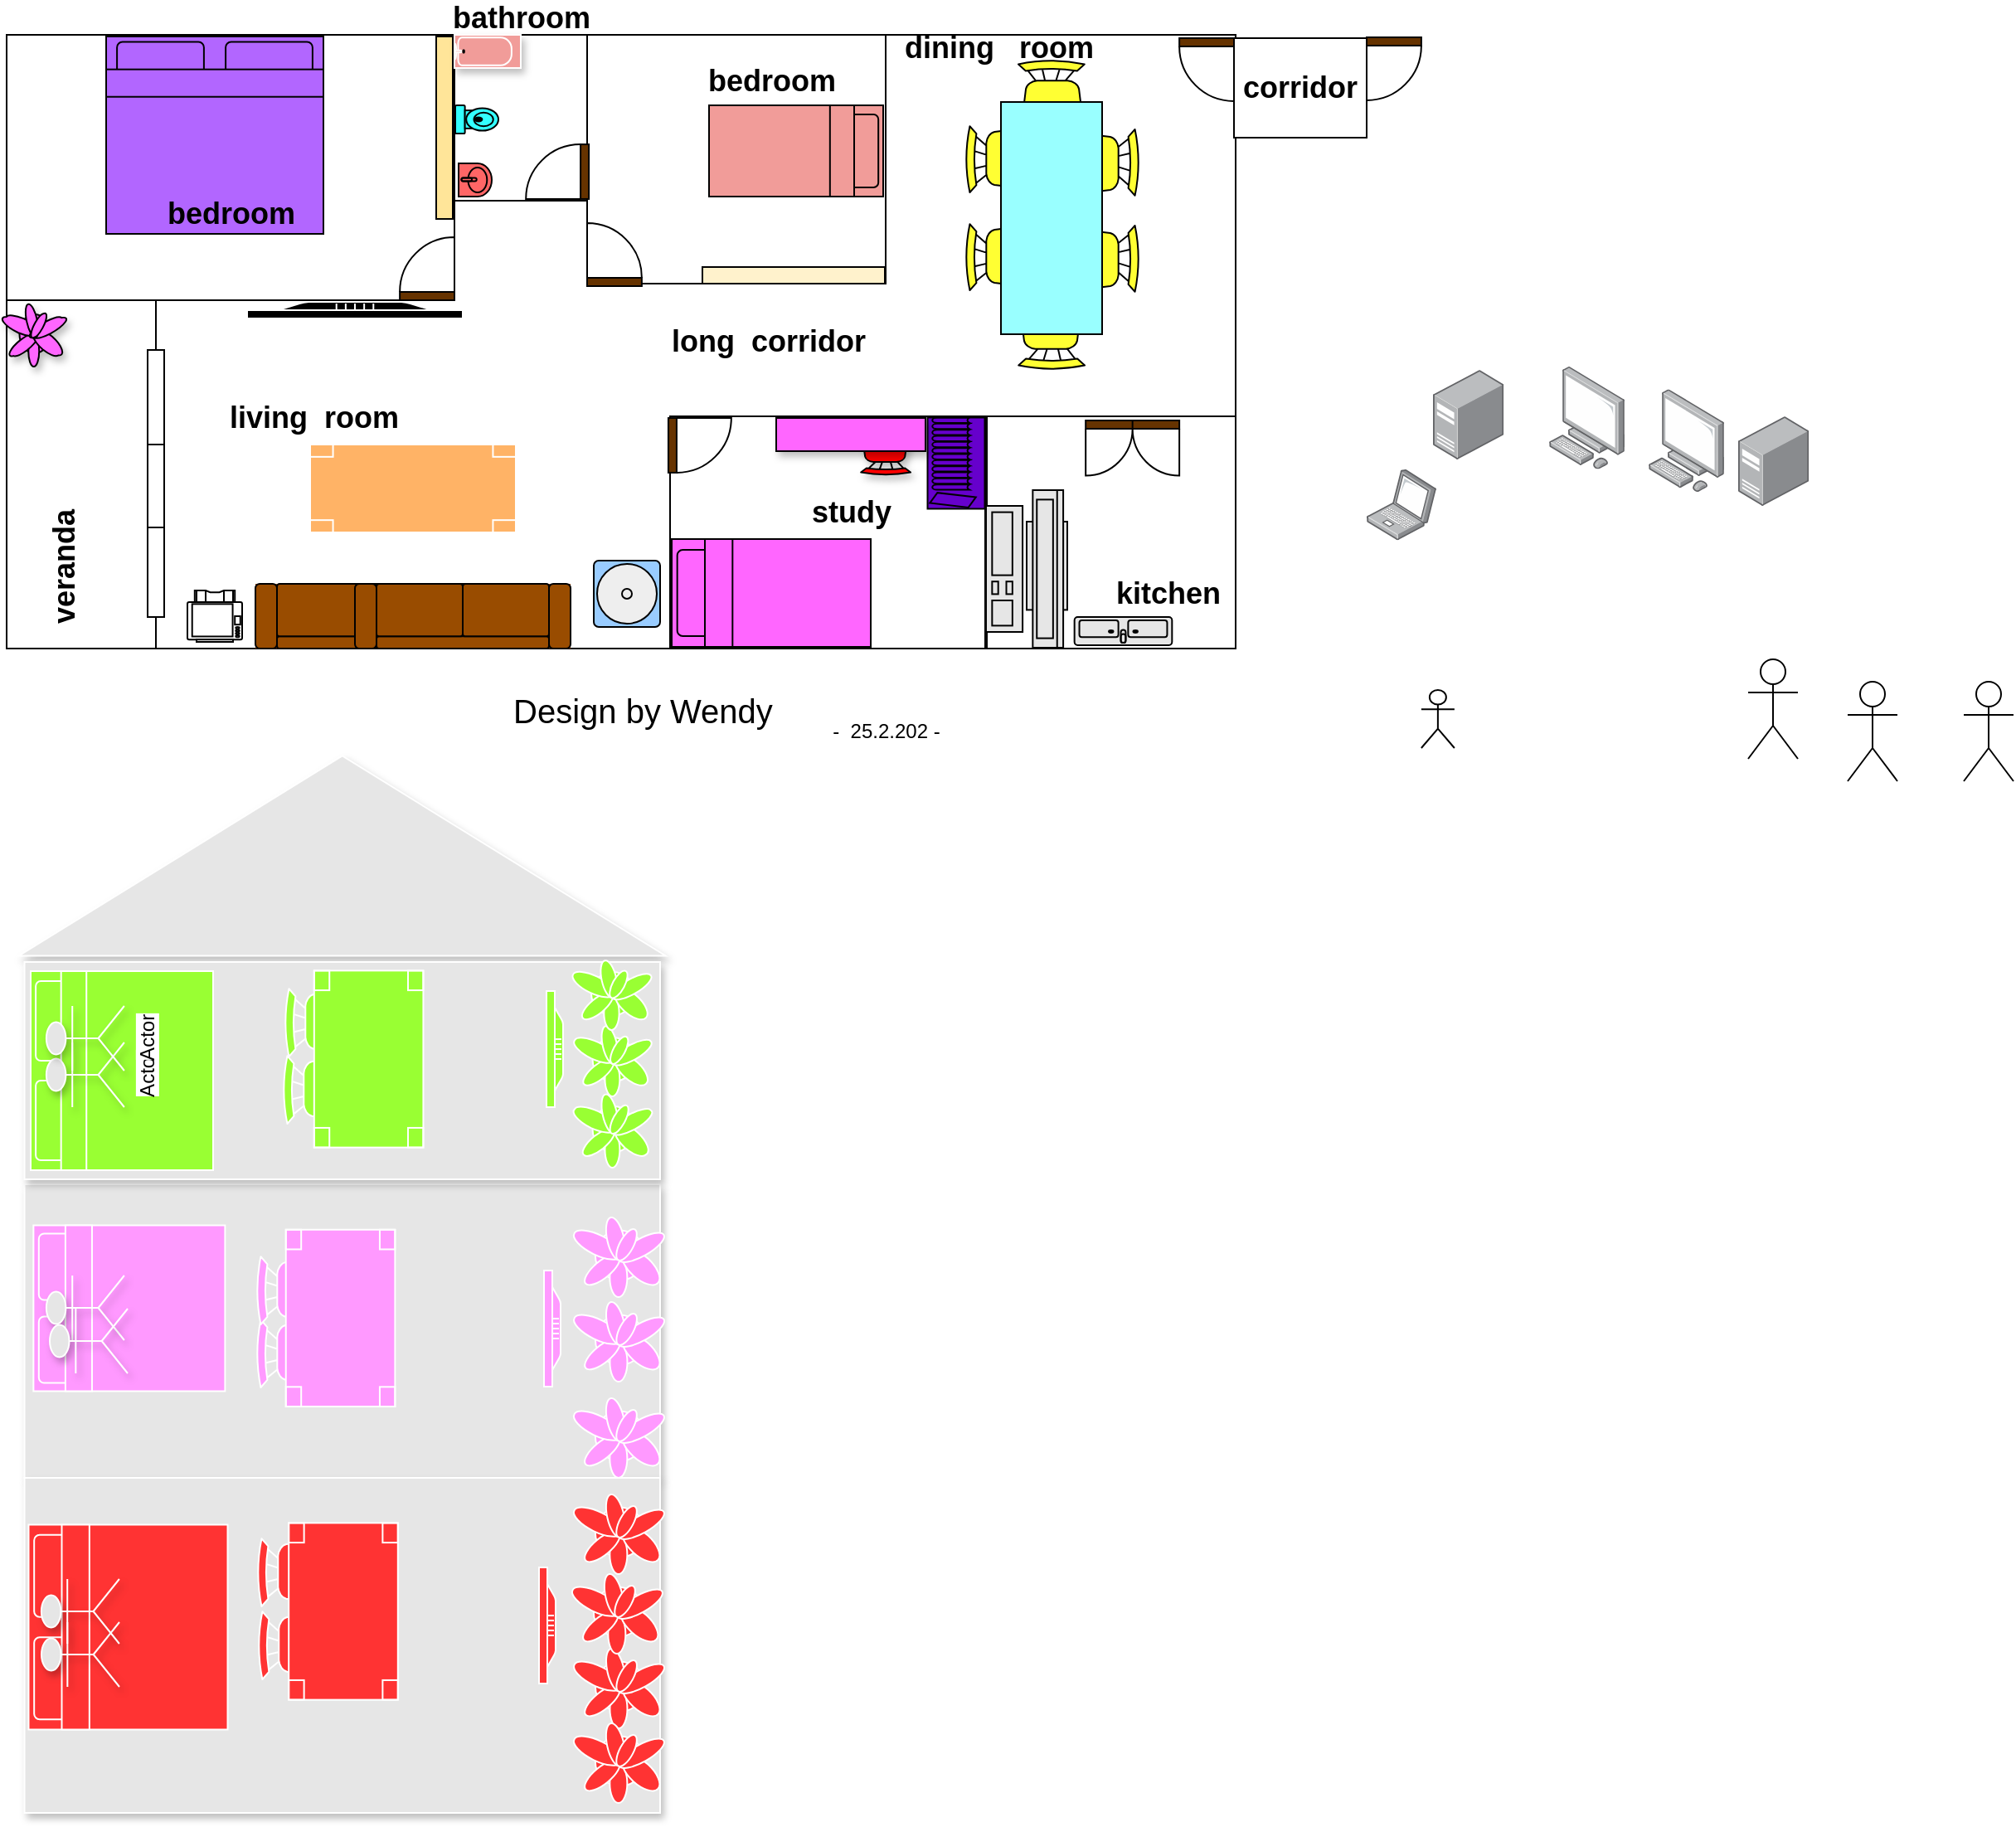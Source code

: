<mxfile version="13.7.3" type="github">
  <diagram id="pnRXbSAsWbdZZA9hHzEn" name="Page-1">
    <mxGraphModel dx="1422" dy="772" grid="1" gridSize="10" guides="1" tooltips="1" connect="1" arrows="1" fold="1" page="1" pageScale="1" pageWidth="827" pageHeight="1169" math="0" shadow="0">
      <root>
        <mxCell id="0" />
        <mxCell id="1" parent="0" />
        <mxCell id="Aeb1J4XX-xa-QJd8k3CI-2" value="" style="rounded=0;whiteSpace=wrap;html=1;" parent="1" vertex="1">
          <mxGeometry x="41" y="60" width="740" height="370" as="geometry" />
        </mxCell>
        <mxCell id="Aeb1J4XX-xa-QJd8k3CI-3" value="" style="rounded=0;whiteSpace=wrap;html=1;" parent="1" vertex="1">
          <mxGeometry x="40" y="60" width="90" height="370" as="geometry" />
        </mxCell>
        <mxCell id="Aeb1J4XX-xa-QJd8k3CI-4" value="" style="rounded=0;whiteSpace=wrap;html=1;" parent="1" vertex="1">
          <mxGeometry x="125" y="250" width="10" height="161" as="geometry" />
        </mxCell>
        <mxCell id="Aeb1J4XX-xa-QJd8k3CI-7" value="" style="rounded=0;whiteSpace=wrap;html=1;" parent="1" vertex="1">
          <mxGeometry x="125" y="307" width="10" height="50" as="geometry" />
        </mxCell>
        <mxCell id="Aeb1J4XX-xa-QJd8k3CI-9" value="" style="rounded=0;whiteSpace=wrap;html=1;" parent="1" vertex="1">
          <mxGeometry x="40" y="60" width="270" height="160" as="geometry" />
        </mxCell>
        <mxCell id="Aeb1J4XX-xa-QJd8k3CI-10" value="" style="rounded=0;whiteSpace=wrap;html=1;" parent="1" vertex="1">
          <mxGeometry x="390" y="60" width="180" height="150" as="geometry" />
        </mxCell>
        <mxCell id="Aeb1J4XX-xa-QJd8k3CI-11" value="" style="rounded=0;whiteSpace=wrap;html=1;" parent="1" vertex="1">
          <mxGeometry x="310" y="60" width="80" height="100" as="geometry" />
        </mxCell>
        <mxCell id="Aeb1J4XX-xa-QJd8k3CI-18" value="&lt;font style=&quot;font-size: 18px&quot;&gt;&lt;b&gt;corridor&lt;/b&gt;&lt;/font&gt;" style="rounded=0;whiteSpace=wrap;html=1;" parent="1" vertex="1">
          <mxGeometry x="780" y="62" width="80" height="60" as="geometry" />
        </mxCell>
        <mxCell id="Aeb1J4XX-xa-QJd8k3CI-20" value="" style="rounded=0;whiteSpace=wrap;html=1;" parent="1" vertex="1">
          <mxGeometry x="631" y="290" width="150" height="140" as="geometry" />
        </mxCell>
        <mxCell id="Aeb1J4XX-xa-QJd8k3CI-21" value="" style="rounded=0;whiteSpace=wrap;html=1;" parent="1" vertex="1">
          <mxGeometry x="440" y="290" width="190" height="140" as="geometry" />
        </mxCell>
        <mxCell id="Aeb1J4XX-xa-QJd8k3CI-23" value="" style="verticalLabelPosition=bottom;html=1;verticalAlign=top;align=center;shape=mxgraph.floorplan.chair;shadow=0;fillColor=#FFFF33;" parent="1" vertex="1">
          <mxGeometry x="650" y="75" width="40" height="52" as="geometry" />
        </mxCell>
        <mxCell id="Aeb1J4XX-xa-QJd8k3CI-24" value="" style="verticalLabelPosition=bottom;html=1;verticalAlign=top;align=center;shape=mxgraph.floorplan.chair;shadow=0;direction=west;rotation=90;fillColor=#FFFF33;" parent="1" vertex="1">
          <mxGeometry x="624" y="168" width="40" height="52" as="geometry" />
        </mxCell>
        <mxCell id="Aeb1J4XX-xa-QJd8k3CI-25" value="" style="verticalLabelPosition=bottom;html=1;verticalAlign=top;align=center;shape=mxgraph.floorplan.chair;shadow=0;direction=north;fillColor=#FFFF33;" parent="1" vertex="1">
          <mxGeometry x="618" y="115" width="52" height="40" as="geometry" />
        </mxCell>
        <mxCell id="Aeb1J4XX-xa-QJd8k3CI-26" value="" style="verticalLabelPosition=bottom;html=1;verticalAlign=top;align=center;shape=mxgraph.floorplan.chair;shadow=0;direction=south;fillColor=#FFFF33;" parent="1" vertex="1">
          <mxGeometry x="671" y="175" width="52" height="40" as="geometry" />
        </mxCell>
        <mxCell id="Aeb1J4XX-xa-QJd8k3CI-27" value="" style="verticalLabelPosition=bottom;html=1;verticalAlign=top;align=center;shape=mxgraph.floorplan.chair;shadow=0;rotation=90;fillColor=#FFFF33;" parent="1" vertex="1">
          <mxGeometry x="677" y="111" width="40" height="52" as="geometry" />
        </mxCell>
        <mxCell id="Aeb1J4XX-xa-QJd8k3CI-28" value="" style="verticalLabelPosition=bottom;html=1;verticalAlign=top;align=center;shape=mxgraph.floorplan.chair;shadow=0;direction=west;fillColor=#FFFF33;" parent="1" vertex="1">
          <mxGeometry x="650" y="210" width="40" height="52" as="geometry" />
        </mxCell>
        <mxCell id="Aeb1J4XX-xa-QJd8k3CI-29" value="" style="shape=rect;shadow=0;rotation=90;fillColor=#99FFFF;" parent="1" vertex="1">
          <mxGeometry x="600" y="140" width="140" height="61" as="geometry" />
        </mxCell>
        <mxCell id="Aeb1J4XX-xa-QJd8k3CI-32" value="" style="verticalLabelPosition=bottom;html=1;verticalAlign=top;align=center;shape=mxgraph.floorplan.doorLeft;aspect=fixed;rotation=-180;fillColor=#663300;" parent="1" vertex="1">
          <mxGeometry x="277.06" y="185" width="32.94" height="35" as="geometry" />
        </mxCell>
        <mxCell id="Aeb1J4XX-xa-QJd8k3CI-33" value="" style="verticalLabelPosition=bottom;html=1;verticalAlign=top;align=center;shape=mxgraph.floorplan.doorLeft;aspect=fixed;rotation=-180;flipH=1;fillColor=#663300;" parent="1" vertex="1">
          <mxGeometry x="390" y="176.5" width="32.94" height="35" as="geometry" />
        </mxCell>
        <mxCell id="Aeb1J4XX-xa-QJd8k3CI-34" value="" style="verticalLabelPosition=bottom;html=1;verticalAlign=top;align=center;shape=mxgraph.floorplan.doorLeft;aspect=fixed;rotation=-90;flipH=0;flipV=1;fillColor=#663300;" parent="1" vertex="1">
          <mxGeometry x="357.06" y="125" width="32.94" height="35" as="geometry" />
        </mxCell>
        <mxCell id="Aeb1J4XX-xa-QJd8k3CI-35" value="" style="verticalLabelPosition=bottom;html=1;verticalAlign=top;align=center;shape=mxgraph.floorplan.bathtub;strokeColor=#FFFFFF;" parent="1" vertex="1">
          <mxGeometry x="312.5" y="61" width="64" height="29" as="geometry" />
        </mxCell>
        <mxCell id="Aeb1J4XX-xa-QJd8k3CI-36" value="" style="verticalLabelPosition=bottom;html=1;verticalAlign=top;align=center;shape=mxgraph.floorplan.sink_1;rotation=-90;fillColor=#FF6666;" parent="1" vertex="1">
          <mxGeometry x="312.5" y="137.5" width="20" height="20" as="geometry" />
        </mxCell>
        <mxCell id="Aeb1J4XX-xa-QJd8k3CI-37" value="" style="verticalLabelPosition=bottom;html=1;verticalAlign=top;align=center;shape=mxgraph.floorplan.toilet;rotation=-90;fillColor=#33FFFF;" parent="1" vertex="1">
          <mxGeometry x="315" y="98" width="17" height="26" as="geometry" />
        </mxCell>
        <mxCell id="Aeb1J4XX-xa-QJd8k3CI-38" value="" style="verticalLabelPosition=bottom;html=1;verticalAlign=top;align=center;shape=mxgraph.floorplan.doorLeft;aspect=fixed;rotation=90;flipH=0;flipV=1;fillColor=#663300;" parent="1" vertex="1">
          <mxGeometry x="440" y="290" width="32.94" height="35" as="geometry" />
        </mxCell>
        <mxCell id="Aeb1J4XX-xa-QJd8k3CI-39" value="" style="verticalLabelPosition=bottom;html=1;verticalAlign=top;align=center;shape=mxgraph.floorplan.bed_single;rotation=-90;fillColor=#FF66FF;" parent="1" vertex="1">
          <mxGeometry x="468.5" y="336.5" width="65" height="120" as="geometry" />
        </mxCell>
        <mxCell id="Aeb1J4XX-xa-QJd8k3CI-40" value="" style="verticalLabelPosition=bottom;html=1;verticalAlign=top;align=center;shape=mxgraph.floorplan.doorLeft;aspect=fixed;rotation=0;flipH=1;fillColor=#663300;" parent="1" vertex="1">
          <mxGeometry x="747.06" y="62" width="32.94" height="35" as="geometry" />
        </mxCell>
        <mxCell id="Aeb1J4XX-xa-QJd8k3CI-41" value="" style="verticalLabelPosition=bottom;html=1;verticalAlign=top;align=center;shape=mxgraph.floorplan.doorLeft;aspect=fixed;rotation=0;flipH=0;flipV=0;fillColor=#663300;" parent="1" vertex="1">
          <mxGeometry x="860" y="61.5" width="32.94" height="35" as="geometry" />
        </mxCell>
        <mxCell id="Aeb1J4XX-xa-QJd8k3CI-42" value="" style="verticalLabelPosition=bottom;html=1;verticalAlign=top;align=center;shape=mxgraph.floorplan.bookcase;fontFamily=Helvetica;fontSize=12;fontColor=#000000;strokeColor=#000000;fillColor=#6600CC;rotation=90;" parent="1" vertex="1">
          <mxGeometry x="585" y="301" width="55" height="34.5" as="geometry" />
        </mxCell>
        <mxCell id="Aeb1J4XX-xa-QJd8k3CI-43" value="" style="verticalLabelPosition=bottom;html=1;verticalAlign=top;align=center;shape=mxgraph.floorplan.workstation;rotation=90;fillColor=#E6E6E6;" parent="1" vertex="1">
          <mxGeometry x="607.5" y="357.5" width="95" height="49" as="geometry" />
        </mxCell>
        <mxCell id="Aeb1J4XX-xa-QJd8k3CI-44" value="" style="verticalLabelPosition=bottom;html=1;verticalAlign=top;align=center;shape=mxgraph.floorplan.doorDouble;aspect=fixed;fillColor=#663300;" parent="1" vertex="1">
          <mxGeometry x="690.59" y="292.5" width="56.47" height="30" as="geometry" />
        </mxCell>
        <mxCell id="Aeb1J4XX-xa-QJd8k3CI-47" value="" style="verticalLabelPosition=bottom;html=1;verticalAlign=top;align=center;shape=mxgraph.floorplan.copier;rotation=-90;fillColor=#FFFFFF;" parent="1" vertex="1">
          <mxGeometry x="150" y="394" width="31" height="33" as="geometry" />
        </mxCell>
        <mxCell id="Aeb1J4XX-xa-QJd8k3CI-54" value="" style="group;fillColor=#994C00;" parent="1" vertex="1" connectable="0">
          <mxGeometry x="190" y="391" width="190" height="39" as="geometry" />
        </mxCell>
        <mxCell id="Aeb1J4XX-xa-QJd8k3CI-45" value="" style="verticalLabelPosition=bottom;html=1;verticalAlign=top;align=center;shape=mxgraph.floorplan.couch;rotation=-180;fillColor=#994C00;" parent="Aeb1J4XX-xa-QJd8k3CI-54" vertex="1">
          <mxGeometry width="130" height="39" as="geometry" />
        </mxCell>
        <mxCell id="Aeb1J4XX-xa-QJd8k3CI-46" value="" style="verticalLabelPosition=bottom;html=1;verticalAlign=top;align=center;shape=mxgraph.floorplan.couch;rotation=-180;fillColor=#994C00;" parent="Aeb1J4XX-xa-QJd8k3CI-54" vertex="1">
          <mxGeometry x="60" width="130" height="39" as="geometry" />
        </mxCell>
        <mxCell id="Aeb1J4XX-xa-QJd8k3CI-57" value="" style="verticalLabelPosition=bottom;html=1;verticalAlign=top;align=center;shape=mxgraph.floorplan.bed_double;fillColor=#B266FF;" parent="1" vertex="1">
          <mxGeometry x="100" y="61" width="131" height="119" as="geometry" />
        </mxCell>
        <mxCell id="Aeb1J4XX-xa-QJd8k3CI-58" value="" style="verticalLabelPosition=bottom;html=1;verticalAlign=top;align=center;shape=mxgraph.floorplan.wall;fillColor=#FFE599;direction=south;" parent="1" vertex="1">
          <mxGeometry x="275" y="61" width="58" height="110" as="geometry" />
        </mxCell>
        <mxCell id="Aeb1J4XX-xa-QJd8k3CI-60" value="" style="verticalLabelPosition=bottom;html=1;verticalAlign=top;align=center;shape=mxgraph.floorplan.water_cooler;fillColor=#99CCFF;" parent="1" vertex="1">
          <mxGeometry x="394" y="377" width="40" height="40" as="geometry" />
        </mxCell>
        <mxCell id="Aeb1J4XX-xa-QJd8k3CI-61" value="" style="verticalLabelPosition=bottom;html=1;verticalAlign=top;align=center;shape=mxgraph.floorplan.sink_double;rotation=-180;fillColor=#E6E6E6;" parent="1" vertex="1">
          <mxGeometry x="683.83" y="411" width="58.83" height="17" as="geometry" />
        </mxCell>
        <mxCell id="Aeb1J4XX-xa-QJd8k3CI-65" value="" style="verticalLabelPosition=bottom;html=1;verticalAlign=top;align=center;shape=mxgraph.floorplan.chair;shadow=1;direction=west;rotation=0;fillColor=#FF0000;" parent="1" vertex="1">
          <mxGeometry x="555" y="292.5" width="30" height="33" as="geometry" />
        </mxCell>
        <mxCell id="Aeb1J4XX-xa-QJd8k3CI-62" value="" style="rounded=0;whiteSpace=wrap;html=1;shadow=1;fillColor=#FF66FF;" parent="1" vertex="1">
          <mxGeometry x="504" y="291" width="90" height="20" as="geometry" />
        </mxCell>
        <mxCell id="Aeb1J4XX-xa-QJd8k3CI-66" value="" style="verticalLabelPosition=bottom;html=1;verticalAlign=top;align=center;shape=mxgraph.floorplan.bed_single;rotation=90;fillColor=#F19C99;" parent="1" vertex="1">
          <mxGeometry x="488.5" y="77.5" width="55" height="105" as="geometry" />
        </mxCell>
        <mxCell id="Aeb1J4XX-xa-QJd8k3CI-68" value="&lt;font style=&quot;font-size: 18px&quot;&gt;bedroom&lt;/font&gt;" style="text;html=1;align=center;verticalAlign=middle;resizable=0;points=[];autosize=1;fontStyle=1" parent="1" vertex="1">
          <mxGeometry x="125" y="157.5" width="100" height="20" as="geometry" />
        </mxCell>
        <mxCell id="Aeb1J4XX-xa-QJd8k3CI-69" value="&lt;font style=&quot;font-size: 18px&quot;&gt;bathroom&lt;/font&gt;" style="text;html=1;align=center;verticalAlign=middle;resizable=0;points=[];autosize=1;fontStyle=1" parent="1" vertex="1">
          <mxGeometry x="300" y="40" width="100" height="20" as="geometry" />
        </mxCell>
        <mxCell id="Aeb1J4XX-xa-QJd8k3CI-70" value="&lt;font style=&quot;font-size: 18px&quot;&gt;dining&amp;nbsp; &amp;nbsp;room&lt;/font&gt;" style="text;html=1;align=center;verticalAlign=middle;resizable=0;points=[];autosize=1;fontStyle=1" parent="1" vertex="1">
          <mxGeometry x="572.5" y="57.5" width="130" height="20" as="geometry" />
        </mxCell>
        <mxCell id="Aeb1J4XX-xa-QJd8k3CI-71" value="&lt;font style=&quot;font-size: 18px&quot;&gt;living&amp;nbsp; room&lt;/font&gt;" style="text;html=1;align=center;verticalAlign=middle;resizable=0;points=[];autosize=1;fontStyle=1" parent="1" vertex="1">
          <mxGeometry x="165.44" y="281" width="120" height="20" as="geometry" />
        </mxCell>
        <mxCell id="Aeb1J4XX-xa-QJd8k3CI-72" value="&lt;font style=&quot;font-size: 18px&quot;&gt;study&lt;/font&gt;" style="text;html=1;align=center;verticalAlign=middle;resizable=0;points=[];autosize=1;fontStyle=1" parent="1" vertex="1">
          <mxGeometry x="519" y="337.5" width="60" height="20" as="geometry" />
        </mxCell>
        <mxCell id="Aeb1J4XX-xa-QJd8k3CI-73" value="&lt;font style=&quot;font-size: 18px&quot;&gt;kitchen&lt;/font&gt;" style="text;html=1;align=center;verticalAlign=middle;resizable=0;points=[];autosize=1;fontStyle=1" parent="1" vertex="1">
          <mxGeometry x="700.0" y="386.5" width="80" height="20" as="geometry" />
        </mxCell>
        <mxCell id="Aeb1J4XX-xa-QJd8k3CI-74" value="&lt;font style=&quot;font-size: 18px&quot;&gt;bedroom&lt;/font&gt;" style="text;html=1;align=center;verticalAlign=middle;resizable=0;points=[];autosize=1;fontStyle=1" parent="1" vertex="1">
          <mxGeometry x="451" y="78" width="100" height="20" as="geometry" />
        </mxCell>
        <mxCell id="Aeb1J4XX-xa-QJd8k3CI-77" value="&lt;font style=&quot;font-size: 18px&quot;&gt;veranda&lt;/font&gt;" style="text;html=1;align=center;verticalAlign=middle;resizable=0;points=[];autosize=1;fontStyle=1;flipV=1;flipH=1;rotation=-90;" parent="1" vertex="1">
          <mxGeometry x="30" y="371" width="90" height="20" as="geometry" />
        </mxCell>
        <mxCell id="Aeb1J4XX-xa-QJd8k3CI-79" value="&lt;b&gt;&lt;font style=&quot;font-size: 18px&quot;&gt;long&amp;nbsp; corridor&lt;/font&gt;&lt;/b&gt;" style="text;html=1;align=center;verticalAlign=middle;resizable=0;points=[];autosize=1;" parent="1" vertex="1">
          <mxGeometry x="434" y="235" width="130" height="20" as="geometry" />
        </mxCell>
        <mxCell id="Aeb1J4XX-xa-QJd8k3CI-81" value="" style="verticalLabelPosition=bottom;html=1;verticalAlign=top;align=center;shape=mxgraph.floorplan.plant;shadow=1;fillColor=#FF66FF;" parent="1" vertex="1">
          <mxGeometry x="41" y="220" width="29" height="40" as="geometry" />
        </mxCell>
        <mxCell id="Aeb1J4XX-xa-QJd8k3CI-86" value="" style="verticalLabelPosition=bottom;html=1;verticalAlign=top;align=center;shape=mxgraph.floorplan.bathtub;shadow=1;strokeColor=#FFFFFF;fillColor=#F19C99;" parent="1" vertex="1">
          <mxGeometry x="310" y="60" width="40" height="20" as="geometry" />
        </mxCell>
        <mxCell id="Aeb1J4XX-xa-QJd8k3CI-87" value="" style="verticalLabelPosition=bottom;html=1;verticalAlign=top;align=center;shape=mxgraph.floorplan.wall;fillColor=#FFF2CC;direction=south;rotation=90;" parent="1" vertex="1">
          <mxGeometry x="485.5" y="150" width="58" height="110" as="geometry" />
        </mxCell>
        <mxCell id="Aeb1J4XX-xa-QJd8k3CI-88" value="" style="triangle;whiteSpace=wrap;html=1;shadow=1;strokeColor=#FFFFFF;fillColor=#E6E6E6;rotation=-90;" parent="1" vertex="1">
          <mxGeometry x="182.13" y="360" width="120.5" height="390" as="geometry" />
        </mxCell>
        <mxCell id="Aeb1J4XX-xa-QJd8k3CI-89" value="" style="rounded=0;whiteSpace=wrap;html=1;shadow=1;strokeColor=#FFFFFF;fillColor=#E6E6E6;" parent="1" vertex="1">
          <mxGeometry x="50.75" y="753" width="383.25" height="177" as="geometry" />
        </mxCell>
        <mxCell id="Aeb1J4XX-xa-QJd8k3CI-90" value="" style="rounded=0;whiteSpace=wrap;html=1;shadow=1;strokeColor=#FFFFFF;fillColor=#E6E6E6;" parent="1" vertex="1">
          <mxGeometry x="50.75" y="930" width="383.25" height="202" as="geometry" />
        </mxCell>
        <mxCell id="Aeb1J4XX-xa-QJd8k3CI-91" value="" style="rounded=0;whiteSpace=wrap;html=1;shadow=1;strokeColor=#FFFFFF;fillColor=#E6E6E6;" parent="1" vertex="1">
          <mxGeometry x="50.75" y="619" width="383.25" height="131" as="geometry" />
        </mxCell>
        <mxCell id="Aeb1J4XX-xa-QJd8k3CI-99" value="" style="verticalLabelPosition=bottom;html=1;verticalAlign=top;align=center;shape=mxgraph.floorplan.bed_double;shadow=0;strokeColor=#FFFFFF;fillColor=#99FF33;rotation=-90;" parent="1" vertex="1">
          <mxGeometry x="49.5" y="629.5" width="120" height="110" as="geometry" />
        </mxCell>
        <mxCell id="Aeb1J4XX-xa-QJd8k3CI-93" value="Actor" style="shape=umlActor;verticalLabelPosition=bottom;labelBackgroundColor=#ffffff;verticalAlign=top;html=1;outlineConnect=0;shadow=1;strokeColor=#FFFFFF;fillColor=#E6E6E6;rotation=-90;" parent="1" vertex="1">
          <mxGeometry x="67.94" y="663.5" width="39" height="47" as="geometry" />
        </mxCell>
        <mxCell id="Aeb1J4XX-xa-QJd8k3CI-101" value="Actor" style="shape=umlActor;verticalLabelPosition=bottom;labelBackgroundColor=#ffffff;verticalAlign=top;html=1;outlineConnect=0;shadow=1;strokeColor=#FFFFFF;fillColor=#E6E6E6;rotation=-90;" parent="1" vertex="1">
          <mxGeometry x="67.94" y="641.5" width="39" height="47" as="geometry" />
        </mxCell>
        <mxCell id="Aeb1J4XX-xa-QJd8k3CI-102" value="" style="verticalLabelPosition=bottom;html=1;verticalAlign=top;align=center;shape=mxgraph.floorplan.flat_tv;shadow=0;strokeColor=#FFFFFF;fillColor=#99FF33;rotation=90;" parent="1" vertex="1">
          <mxGeometry x="335.5" y="666.5" width="70" height="10" as="geometry" />
        </mxCell>
        <mxCell id="Aeb1J4XX-xa-QJd8k3CI-103" value="" style="verticalLabelPosition=bottom;html=1;verticalAlign=top;align=center;shape=mxgraph.floorplan.plant;shadow=0;strokeColor=#FFFFFF;fillColor=#FF99FF;" parent="1" vertex="1">
          <mxGeometry x="384" y="770" width="47" height="51" as="geometry" />
        </mxCell>
        <mxCell id="Aeb1J4XX-xa-QJd8k3CI-104" value="" style="verticalLabelPosition=bottom;html=1;verticalAlign=top;align=center;shape=mxgraph.floorplan.plant;shadow=0;strokeColor=#FFFFFF;fillColor=#FF99FF;" parent="1" vertex="1">
          <mxGeometry x="384.06" y="821" width="47" height="51" as="geometry" />
        </mxCell>
        <mxCell id="Aeb1J4XX-xa-QJd8k3CI-105" value="" style="verticalLabelPosition=bottom;html=1;verticalAlign=top;align=center;shape=mxgraph.floorplan.plant;shadow=0;strokeColor=#FFFFFF;fillColor=#FF99FF;" parent="1" vertex="1">
          <mxGeometry x="384" y="879" width="47" height="51" as="geometry" />
        </mxCell>
        <mxCell id="Aeb1J4XX-xa-QJd8k3CI-108" value="" style="verticalLabelPosition=bottom;html=1;verticalAlign=top;align=center;shape=mxgraph.floorplan.bed_double;shadow=0;strokeColor=#FFFFFF;fillColor=#FF99FF;rotation=-90;" parent="1" vertex="1">
          <mxGeometry x="63.94" y="770" width="100" height="115.5" as="geometry" />
        </mxCell>
        <mxCell id="Aeb1J4XX-xa-QJd8k3CI-109" value="" style="verticalLabelPosition=bottom;html=1;verticalAlign=top;align=center;shape=mxgraph.floorplan.flat_tv;shadow=0;strokeColor=#FFFFFF;fillColor=#FF99FF;rotation=90;" parent="1" vertex="1">
          <mxGeometry x="334" y="835" width="70" height="10" as="geometry" />
        </mxCell>
        <mxCell id="Aeb1J4XX-xa-QJd8k3CI-106" value="&lt;span style=&quot;color: rgba(0 , 0 , 0 , 0) ; font-family: monospace ; font-size: 0px ; background-color: rgb(248 , 249 , 250)&quot;&gt;%3CmxGraphModel%3E%3Croot%3E%3CmxCell%20id%3D%220%22%2F%3E%3CmxCell%20id%3D%221%22%20parent%3D%220%22%2F%3E%3CmxCell%20id%3D%222%22%20value%3D%22Actor%22%20style%3D%22shape%3DumlActor%3BverticalLabelPosition%3Dbottom%3BlabelBackgroundColor%3D%23ffffff%3BverticalAlign%3Dtop%3Bhtml%3D1%3BoutlineConnect%3D0%3Bshadow%3D1%3BstrokeColor%3D%23FFFFFF%3BfillColor%3D%23E6E6E6%3Brotation%3D-90%3B%22%20vertex%3D%221%22%20parent%3D%221%22%3E%3CmxGeometry%20x%3D%22393.94%22%20y%3D%22619.5%22%20width%3D%2239%22%20height%3D%2247%22%20as%3D%22geometry%22%2F%3E%3C%2FmxCell%3E%3C%2Froot%3E%3C%2FmxGraphModel%3E&lt;/span&gt;&lt;span style=&quot;color: rgba(0 , 0 , 0 , 0) ; font-family: monospace ; font-size: 0px ; background-color: rgb(248 , 249 , 250)&quot;&gt;%3CmxGraphModel%3E%3Croot%3E%3CmxCell%20id%3D%220%22%2F%3E%3CmxCell%20id%3D%221%22%20parent%3D%220%22%2F%3E%3CmxCell%20id%3D%222%22%20value%3D%22Actor%22%20style%3D%22shape%3DumlActor%3BverticalLabelPosition%3Dbottom%3BlabelBackgroundColor%3D%23ffffff%3BverticalAlign%3Dtop%3Bhtml%3D1%3BoutlineConnect%3D0%3Bshadow%3D1%3BstrokeColor%3D%23FFFFFF%3BfillColor%3D%23E6E6E6%3Brotation%3D-90%3B%22%20vertex%3D%221%22%20parent%3D%221%22%3E%3CmxGeometry%20x%3D%22393.94%22%20y%3D%22619.5%22%20width%3D%2239%22%20height%3D%2247%22%20as%3D%22geometry%22%2F%3E%3C%2FmxCell%3E%3C%2Froot%3E%3C%2FmxGraphModel%3E&lt;/span&gt;&lt;span style=&quot;color: rgba(0 , 0 , 0 , 0) ; font-family: monospace ; font-size: 0px ; background-color: rgb(248 , 249 , 250)&quot;&gt;%3CmxGraphModel%3E%3Croot%3E%3CmxCell%20id%3D%220%22%2F%3E%3CmxCell%20id%3D%221%22%20parent%3D%220%22%2F%3E%3CmxCell%20id%3D%222%22%20value%3D%22Actor%22%20style%3D%22shape%3DumlActor%3BverticalLabelPosition%3Dbottom%3BlabelBackgroundColor%3D%23ffffff%3BverticalAlign%3Dtop%3Bhtml%3D1%3BoutlineConnect%3D0%3Bshadow%3D1%3BstrokeColor%3D%23FFFFFF%3BfillColor%3D%23E6E6E6%3Brotation%3D-90%3B%22%20vertex%3D%221%22%20parent%3D%221%22%3E%3CmxGeometry%20x%3D%22393.94%22%20y%3D%22619.5%22%20width%3D%2239%22%20height%3D%2247%22%20as%3D%22geometry%22%2F%3E%3C%2FmxCell%3E%3C%2Froot%3E%3C%2FmxGraphModel%3E&lt;/span&gt;" style="shape=umlActor;verticalLabelPosition=bottom;labelBackgroundColor=#ffffff;verticalAlign=top;html=1;outlineConnect=0;shadow=1;strokeColor=#FFFFFF;fillColor=#E6E6E6;rotation=-90;" parent="1" vertex="1">
          <mxGeometry x="67.94" y="804" width="39" height="47" as="geometry" />
        </mxCell>
        <mxCell id="Aeb1J4XX-xa-QJd8k3CI-107" value="" style="shape=umlActor;verticalLabelPosition=bottom;labelBackgroundColor=#ffffff;verticalAlign=top;html=1;outlineConnect=0;shadow=1;strokeColor=#FFFFFF;fillColor=#E6E6E6;rotation=-90;" parent="1" vertex="1">
          <mxGeometry x="70" y="824" width="39" height="47" as="geometry" />
        </mxCell>
        <mxCell id="Aeb1J4XX-xa-QJd8k3CI-113" value="" style="verticalLabelPosition=bottom;html=1;verticalAlign=top;align=center;shape=mxgraph.floorplan.bed_double;shadow=0;strokeColor=#FFFFFF;fillColor=#FF3333;rotation=-90;" parent="1" vertex="1">
          <mxGeometry x="51.5" y="960" width="123.5" height="120" as="geometry" />
        </mxCell>
        <mxCell id="Aeb1J4XX-xa-QJd8k3CI-114" value="" style="shape=umlActor;verticalLabelPosition=bottom;labelBackgroundColor=#ffffff;verticalAlign=top;html=1;outlineConnect=0;shadow=1;strokeColor=#FFFFFF;fillColor=#E6E6E6;rotation=-90;" parent="1" vertex="1">
          <mxGeometry x="65" y="1013" width="39" height="47" as="geometry" />
        </mxCell>
        <mxCell id="Aeb1J4XX-xa-QJd8k3CI-115" value="" style="shape=umlActor;verticalLabelPosition=bottom;labelBackgroundColor=#ffffff;verticalAlign=top;html=1;outlineConnect=0;shadow=1;strokeColor=#FFFFFF;fillColor=#E6E6E6;rotation=-90;" parent="1" vertex="1">
          <mxGeometry x="64.94" y="987" width="39" height="47" as="geometry" />
        </mxCell>
        <mxCell id="Aeb1J4XX-xa-QJd8k3CI-116" value="" style="verticalLabelPosition=bottom;html=1;verticalAlign=top;align=center;shape=mxgraph.floorplan.flat_tv;shadow=0;strokeColor=#FFFFFF;fillColor=#FF3333;rotation=90;" parent="1" vertex="1">
          <mxGeometry x="331" y="1014" width="70" height="10" as="geometry" />
        </mxCell>
        <mxCell id="Aeb1J4XX-xa-QJd8k3CI-117" value="" style="verticalLabelPosition=bottom;html=1;verticalAlign=top;align=center;shape=mxgraph.floorplan.plant;shadow=0;strokeColor=#FFFFFF;fillColor=#FF3333;" parent="1" vertex="1">
          <mxGeometry x="384.06" y="1030" width="47" height="51" as="geometry" />
        </mxCell>
        <mxCell id="Aeb1J4XX-xa-QJd8k3CI-118" value="" style="verticalLabelPosition=bottom;html=1;verticalAlign=top;align=center;shape=mxgraph.floorplan.plant;shadow=0;strokeColor=#FFFFFF;fillColor=#FF3333;" parent="1" vertex="1">
          <mxGeometry x="383" y="985" width="47" height="51" as="geometry" />
        </mxCell>
        <mxCell id="Aeb1J4XX-xa-QJd8k3CI-119" value="" style="verticalLabelPosition=bottom;html=1;verticalAlign=top;align=center;shape=mxgraph.floorplan.plant;shadow=0;strokeColor=#FFFFFF;fillColor=#FF3333;" parent="1" vertex="1">
          <mxGeometry x="384" y="937" width="47" height="51" as="geometry" />
        </mxCell>
        <mxCell id="Aeb1J4XX-xa-QJd8k3CI-120" value="" style="verticalLabelPosition=bottom;html=1;verticalAlign=top;align=center;shape=mxgraph.floorplan.plant;shadow=0;strokeColor=#FFFFFF;fillColor=#FF3333;" parent="1" vertex="1">
          <mxGeometry x="384" y="1075" width="47" height="51" as="geometry" />
        </mxCell>
        <mxCell id="Aeb1J4XX-xa-QJd8k3CI-121" value="" style="verticalLabelPosition=bottom;html=1;verticalAlign=top;align=center;shape=mxgraph.floorplan.plant;shadow=0;strokeColor=#FFFFFF;fillColor=#99FF33;" parent="1" vertex="1">
          <mxGeometry x="384" y="655" width="40" height="45" as="geometry" />
        </mxCell>
        <mxCell id="Aeb1J4XX-xa-QJd8k3CI-122" value="&lt;span style=&quot;color: rgba(0 , 0 , 0 , 0) ; font-family: monospace ; font-size: 0px&quot;&gt;%3CmxGraphModel%3E%3Croot%3E%3CmxCell%20id%3D%220%22%2F%3E%3CmxCell%20id%3D%221%22%20parent%3D%220%22%2F%3E%3CmxCell%20id%3D%222%22%20value%3D%22%22%20style%3D%22verticalLabelPosition%3Dbottom%3Bhtml%3D1%3BverticalAlign%3Dtop%3Balign%3Dcenter%3Bshape%3Dmxgraph.floorplan.plant%3Bshadow%3D0%3BstrokeColor%3D%23FFFFFF%3BfillColor%3D%23FF3333%3B%22%20vertex%3D%221%22%20parent%3D%221%22%3E%3CmxGeometry%20x%3D%22570.5%22%20y%3D%22649%22%20width%3D%2247%22%20height%3D%2251%22%20as%3D%22geometry%22%2F%3E%3C%2FmxCell%3E%3C%2Froot%3E%3C%2FmxGraphModel%3E&lt;/span&gt;" style="verticalLabelPosition=bottom;html=1;verticalAlign=top;align=center;shape=mxgraph.floorplan.plant;shadow=0;strokeColor=#FFFFFF;fillColor=#99FF33;" parent="1" vertex="1">
          <mxGeometry x="383" y="615.5" width="41" height="44.5" as="geometry" />
        </mxCell>
        <mxCell id="Aeb1J4XX-xa-QJd8k3CI-123" value="&lt;span style=&quot;color: rgba(0 , 0 , 0 , 0) ; font-family: monospace ; font-size: 0px&quot;&gt;V&lt;/span&gt;&lt;span style=&quot;color: rgba(0 , 0 , 0 , 0) ; font-family: monospace ; font-size: 0px&quot;&gt;%3CmxGraphModel%3E%3Croot%3E%3CmxCell%20id%3D%220%22%2F%3E%3CmxCell%20id%3D%221%22%20parent%3D%220%22%2F%3E%3CmxCell%20id%3D%222%22%20value%3D%22%26lt%3Bspan%20style%3D%26quot%3Bcolor%3A%20rgba(0%20%2C%200%20%2C%200%20%2C%200)%20%3B%20font-family%3A%20monospace%20%3B%20font-size%3A%200px%26quot%3B%26gt%3B%253CmxGraphModel%253E%253Croot%253E%253CmxCell%2520id%253D%25220%2522%252F%253E%253CmxCell%2520id%253D%25221%2522%2520parent%253D%25220%2522%252F%253E%253CmxCell%2520id%253D%25222%2522%2520value%253D%2522%2522%2520style%253D%2522verticalLabelPosition%253Dbottom%253Bhtml%253D1%253BverticalAlign%253Dtop%253Balign%253Dcenter%253Bshape%253Dmxgraph.floorplan.plant%253Bshadow%253D0%253BstrokeColor%253D%2523FFFFFF%253BfillColor%253D%2523FF3333%253B%2522%2520vertex%253D%25221%2522%2520parent%253D%25221%2522%253E%253CmxGeometry%2520x%253D%2522570.5%2522%2520y%253D%2522649%2522%2520width%253D%252247%2522%2520height%253D%252251%2522%2520as%253D%2522geometry%2522%252F%253E%253C%252FmxCell%253E%253C%252Froot%253E%253C%252FmxGraphModel%253E%26lt%3B%2Fspan%26gt%3B%22%20style%3D%22verticalLabelPosition%3Dbottom%3Bhtml%3D1%3BverticalAlign%3Dtop%3Balign%3Dcenter%3Bshape%3Dmxgraph.floorplan.plant%3Bshadow%3D0%3BstrokeColor%3D%23FFFFFF%3BfillColor%3D%23FF3333%3B%22%20vertex%3D%221%22%20parent%3D%221%22%3E%3CmxGeometry%20x%3D%22580.5%22%20y%3D%22659%22%20width%3D%2247%22%20height%3D%2251%22%20as%3D%22geometry%22%2F%3E%3C%2FmxCell%3E%3C%2Froot%3E%3C%2FmxGraphModel%3E&lt;/span&gt;" style="verticalLabelPosition=bottom;html=1;verticalAlign=top;align=center;shape=mxgraph.floorplan.plant;shadow=0;strokeColor=#FFFFFF;fillColor=#99FF33;" parent="1" vertex="1">
          <mxGeometry x="384" y="696" width="40" height="47" as="geometry" />
        </mxCell>
        <mxCell id="Aeb1J4XX-xa-QJd8k3CI-124" value="" style="verticalLabelPosition=bottom;html=1;verticalAlign=top;align=center;shape=mxgraph.floorplan.flat_tv;shadow=0;strokeColor=#FFFFFF;fillColor=#000000;" parent="1" vertex="1">
          <mxGeometry x="185" y="221" width="130" height="10" as="geometry" />
        </mxCell>
        <mxCell id="Aeb1J4XX-xa-QJd8k3CI-125" value="" style="verticalLabelPosition=bottom;html=1;verticalAlign=top;align=center;shape=mxgraph.floorplan.chair;shadow=0;strokeColor=#FFFFFF;fillColor=#FF99FF;rotation=-90;" parent="1" vertex="1">
          <mxGeometry x="196" y="829" width="41" height="52" as="geometry" />
        </mxCell>
        <mxCell id="Aeb1J4XX-xa-QJd8k3CI-127" value="" style="verticalLabelPosition=bottom;html=1;verticalAlign=top;align=center;shape=mxgraph.floorplan.chair;shadow=0;strokeColor=#FFFFFF;fillColor=#FF99FF;rotation=-90;" parent="1" vertex="1">
          <mxGeometry x="196" y="791" width="41" height="52" as="geometry" />
        </mxCell>
        <mxCell id="Aeb1J4XX-xa-QJd8k3CI-128" value="" style="verticalLabelPosition=bottom;html=1;verticalAlign=top;align=center;shape=mxgraph.floorplan.table;shadow=0;strokeColor=#FFFFFF;fillColor=#FF99FF;rotation=-90;" parent="1" vertex="1">
          <mxGeometry x="187.97" y="800.79" width="106.62" height="65.81" as="geometry" />
        </mxCell>
        <mxCell id="Aeb1J4XX-xa-QJd8k3CI-131" value="" style="verticalLabelPosition=bottom;html=1;verticalAlign=top;align=center;shape=mxgraph.floorplan.chair;shadow=0;strokeColor=#FFFFFF;fillColor=#FF3333;rotation=-90;" parent="1" vertex="1">
          <mxGeometry x="196.97" y="1005" width="41" height="52" as="geometry" />
        </mxCell>
        <mxCell id="Aeb1J4XX-xa-QJd8k3CI-132" value="" style="verticalLabelPosition=bottom;html=1;verticalAlign=top;align=center;shape=mxgraph.floorplan.chair;shadow=0;strokeColor=#FFFFFF;fillColor=#FF3333;rotation=-90;" parent="1" vertex="1">
          <mxGeometry x="196.5" y="961" width="41" height="52" as="geometry" />
        </mxCell>
        <mxCell id="Aeb1J4XX-xa-QJd8k3CI-133" value="" style="verticalLabelPosition=bottom;html=1;verticalAlign=top;align=center;shape=mxgraph.floorplan.chair;shadow=0;strokeColor=#FFFFFF;fillColor=#99FF33;rotation=-90;" parent="1" vertex="1">
          <mxGeometry x="213" y="629.5" width="41" height="52" as="geometry" />
        </mxCell>
        <mxCell id="Aeb1J4XX-xa-QJd8k3CI-134" value="" style="verticalLabelPosition=bottom;html=1;verticalAlign=top;align=center;shape=mxgraph.floorplan.chair;shadow=0;strokeColor=#FFFFFF;fillColor=#99FF33;rotation=-90;" parent="1" vertex="1">
          <mxGeometry x="212" y="670" width="41" height="52" as="geometry" />
        </mxCell>
        <mxCell id="Aeb1J4XX-xa-QJd8k3CI-130" value="" style="verticalLabelPosition=bottom;html=1;verticalAlign=top;align=center;shape=mxgraph.floorplan.table;shadow=0;strokeColor=#FFFFFF;fillColor=#99FF33;rotation=-90;" parent="1" vertex="1">
          <mxGeometry x="205" y="644.6" width="106.62" height="65.81" as="geometry" />
        </mxCell>
        <mxCell id="Aeb1J4XX-xa-QJd8k3CI-129" value="" style="verticalLabelPosition=bottom;html=1;verticalAlign=top;align=center;shape=mxgraph.floorplan.table;shadow=0;strokeColor=#FFFFFF;fillColor=#FF3333;rotation=-90;" parent="1" vertex="1">
          <mxGeometry x="189.69" y="977.6" width="106.62" height="65.81" as="geometry" />
        </mxCell>
        <mxCell id="Aeb1J4XX-xa-QJd8k3CI-135" value="Design by Wendy&amp;nbsp;" style="text;html=1;align=center;verticalAlign=middle;resizable=0;points=[];autosize=1;fontSize=20;" parent="1" vertex="1">
          <mxGeometry x="371.19" y="456.5" width="110" height="20" as="geometry" />
        </mxCell>
        <mxCell id="Aeb1J4XX-xa-QJd8k3CI-138" value="-&amp;nbsp; 25.2.202 -" style="text;html=1;align=center;verticalAlign=middle;resizable=0;points=[];autosize=1;" parent="1" vertex="1">
          <mxGeometry x="525" y="470" width="90" height="20" as="geometry" />
        </mxCell>
        <mxCell id="Aeb1J4XX-xa-QJd8k3CI-139" value="" style="verticalLabelPosition=bottom;html=1;verticalAlign=top;align=center;shape=mxgraph.floorplan.table;shadow=0;strokeColor=#FFFFFF;fillColor=#FFB366;" parent="1" vertex="1">
          <mxGeometry x="223" y="307" width="124" height="53" as="geometry" />
        </mxCell>
        <mxCell id="zgsh-HRRBRmctU79bV9W-7" value="" style="shape=umlActor;verticalLabelPosition=bottom;verticalAlign=top;html=1;outlineConnect=0;" parent="1" vertex="1">
          <mxGeometry x="1220" y="450" width="30" height="60" as="geometry" />
        </mxCell>
        <mxCell id="zgsh-HRRBRmctU79bV9W-8" value="" style="shape=umlActor;verticalLabelPosition=bottom;verticalAlign=top;html=1;outlineConnect=0;" parent="1" vertex="1">
          <mxGeometry x="892.94" y="455" width="20" height="35" as="geometry" />
        </mxCell>
        <mxCell id="zgsh-HRRBRmctU79bV9W-9" value="" style="shape=umlActor;verticalLabelPosition=bottom;verticalAlign=top;html=1;outlineConnect=0;" parent="1" vertex="1">
          <mxGeometry x="1150" y="450" width="30" height="60" as="geometry" />
        </mxCell>
        <mxCell id="zgsh-HRRBRmctU79bV9W-10" value="" style="shape=umlActor;verticalLabelPosition=bottom;verticalAlign=top;html=1;outlineConnect=0;" parent="1" vertex="1">
          <mxGeometry x="1090" y="436.5" width="30" height="60" as="geometry" />
        </mxCell>
        <mxCell id="zgsh-HRRBRmctU79bV9W-13" value="" style="points=[];aspect=fixed;html=1;align=center;shadow=0;dashed=0;image;image=img/lib/allied_telesis/computer_and_terminals/Personal_Computer.svg;" parent="1" vertex="1">
          <mxGeometry x="1030" y="273.7" width="45.6" height="61.8" as="geometry" />
        </mxCell>
        <mxCell id="zgsh-HRRBRmctU79bV9W-14" value="" style="points=[];aspect=fixed;html=1;align=center;shadow=0;dashed=0;image;image=img/lib/allied_telesis/computer_and_terminals/Personal_Computer.svg;" parent="1" vertex="1">
          <mxGeometry x="970" y="260" width="45.6" height="61.8" as="geometry" />
        </mxCell>
        <mxCell id="zgsh-HRRBRmctU79bV9W-15" value="" style="points=[];aspect=fixed;html=1;align=center;shadow=0;dashed=0;image;image=img/lib/allied_telesis/computer_and_terminals/Server_Desktop.svg;" parent="1" vertex="1">
          <mxGeometry x="900" y="262" width="42.6" height="54" as="geometry" />
        </mxCell>
        <mxCell id="zgsh-HRRBRmctU79bV9W-16" value="" style="points=[];aspect=fixed;html=1;align=center;shadow=0;dashed=0;image;image=img/lib/allied_telesis/computer_and_terminals/Server_Desktop.svg;" parent="1" vertex="1">
          <mxGeometry x="1084" y="290" width="42.6" height="54" as="geometry" />
        </mxCell>
        <mxCell id="zgsh-HRRBRmctU79bV9W-19" value="" style="points=[];aspect=fixed;html=1;align=center;shadow=0;dashed=0;image;image=img/lib/allied_telesis/computer_and_terminals/Laptop.svg;" parent="1" vertex="1">
          <mxGeometry x="860" y="322" width="42" height="42.6" as="geometry" />
        </mxCell>
      </root>
    </mxGraphModel>
  </diagram>
</mxfile>
